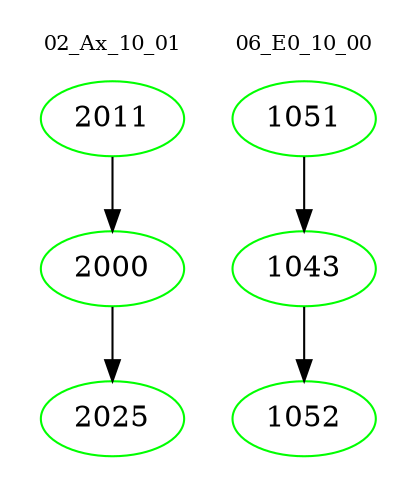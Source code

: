 digraph{
subgraph cluster_0 {
color = white
label = "02_Ax_10_01";
fontsize=10;
T0_2011 [label="2011", color="green"]
T0_2011 -> T0_2000 [color="black"]
T0_2000 [label="2000", color="green"]
T0_2000 -> T0_2025 [color="black"]
T0_2025 [label="2025", color="green"]
}
subgraph cluster_1 {
color = white
label = "06_E0_10_00";
fontsize=10;
T1_1051 [label="1051", color="green"]
T1_1051 -> T1_1043 [color="black"]
T1_1043 [label="1043", color="green"]
T1_1043 -> T1_1052 [color="black"]
T1_1052 [label="1052", color="green"]
}
}

